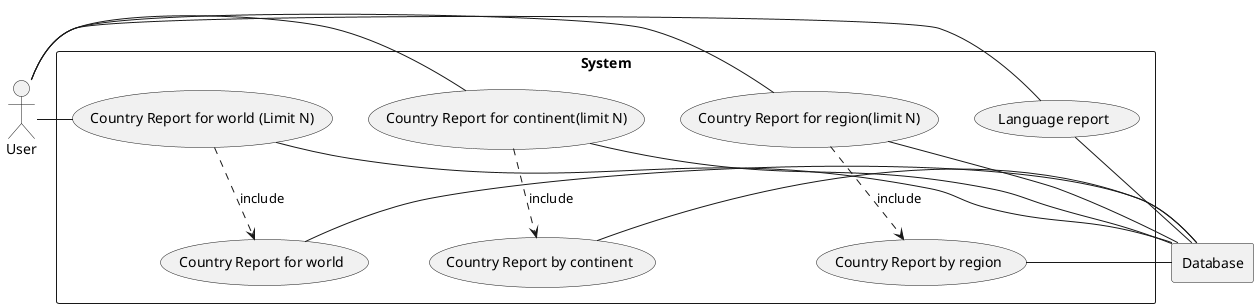 @startuml

actor U as "User"

rectangle Database

rectangle "System" {
    usecase UC1 as "Country Report for world"
    usecase UC2 as "Country Report for world (Limit N)"
    usecase UC3 as "Country Report by continent"
    usecase UC4 as "Country Report for continent(limit N)"
    usecase UC5 as "Country Report by region"
    usecase UC6 as "Country Report for region(limit N)"
    usecase UC7 as "Language report"

    U - UC2
    U - UC4
    U - UC6
    U - UC7

    UC2 ..> UC1 : include
    UC4 ..> UC3 : include
    UC6 ..> UC5 : include

    UC1 - Database
    UC2 - Database
    UC3 - Database
    UC4 - Database
    UC5 - Database
    UC6 - Database
    UC7 - Database
}

@enduml